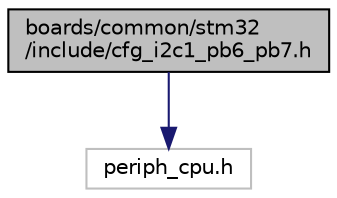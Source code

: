digraph "boards/common/stm32/include/cfg_i2c1_pb6_pb7.h"
{
 // LATEX_PDF_SIZE
  edge [fontname="Helvetica",fontsize="10",labelfontname="Helvetica",labelfontsize="10"];
  node [fontname="Helvetica",fontsize="10",shape=record];
  Node1 [label="boards/common/stm32\l/include/cfg_i2c1_pb6_pb7.h",height=0.2,width=0.4,color="black", fillcolor="grey75", style="filled", fontcolor="black",tooltip="Common configuration for STM32 I2C."];
  Node1 -> Node2 [color="midnightblue",fontsize="10",style="solid",fontname="Helvetica"];
  Node2 [label="periph_cpu.h",height=0.2,width=0.4,color="grey75", fillcolor="white", style="filled",tooltip=" "];
}
